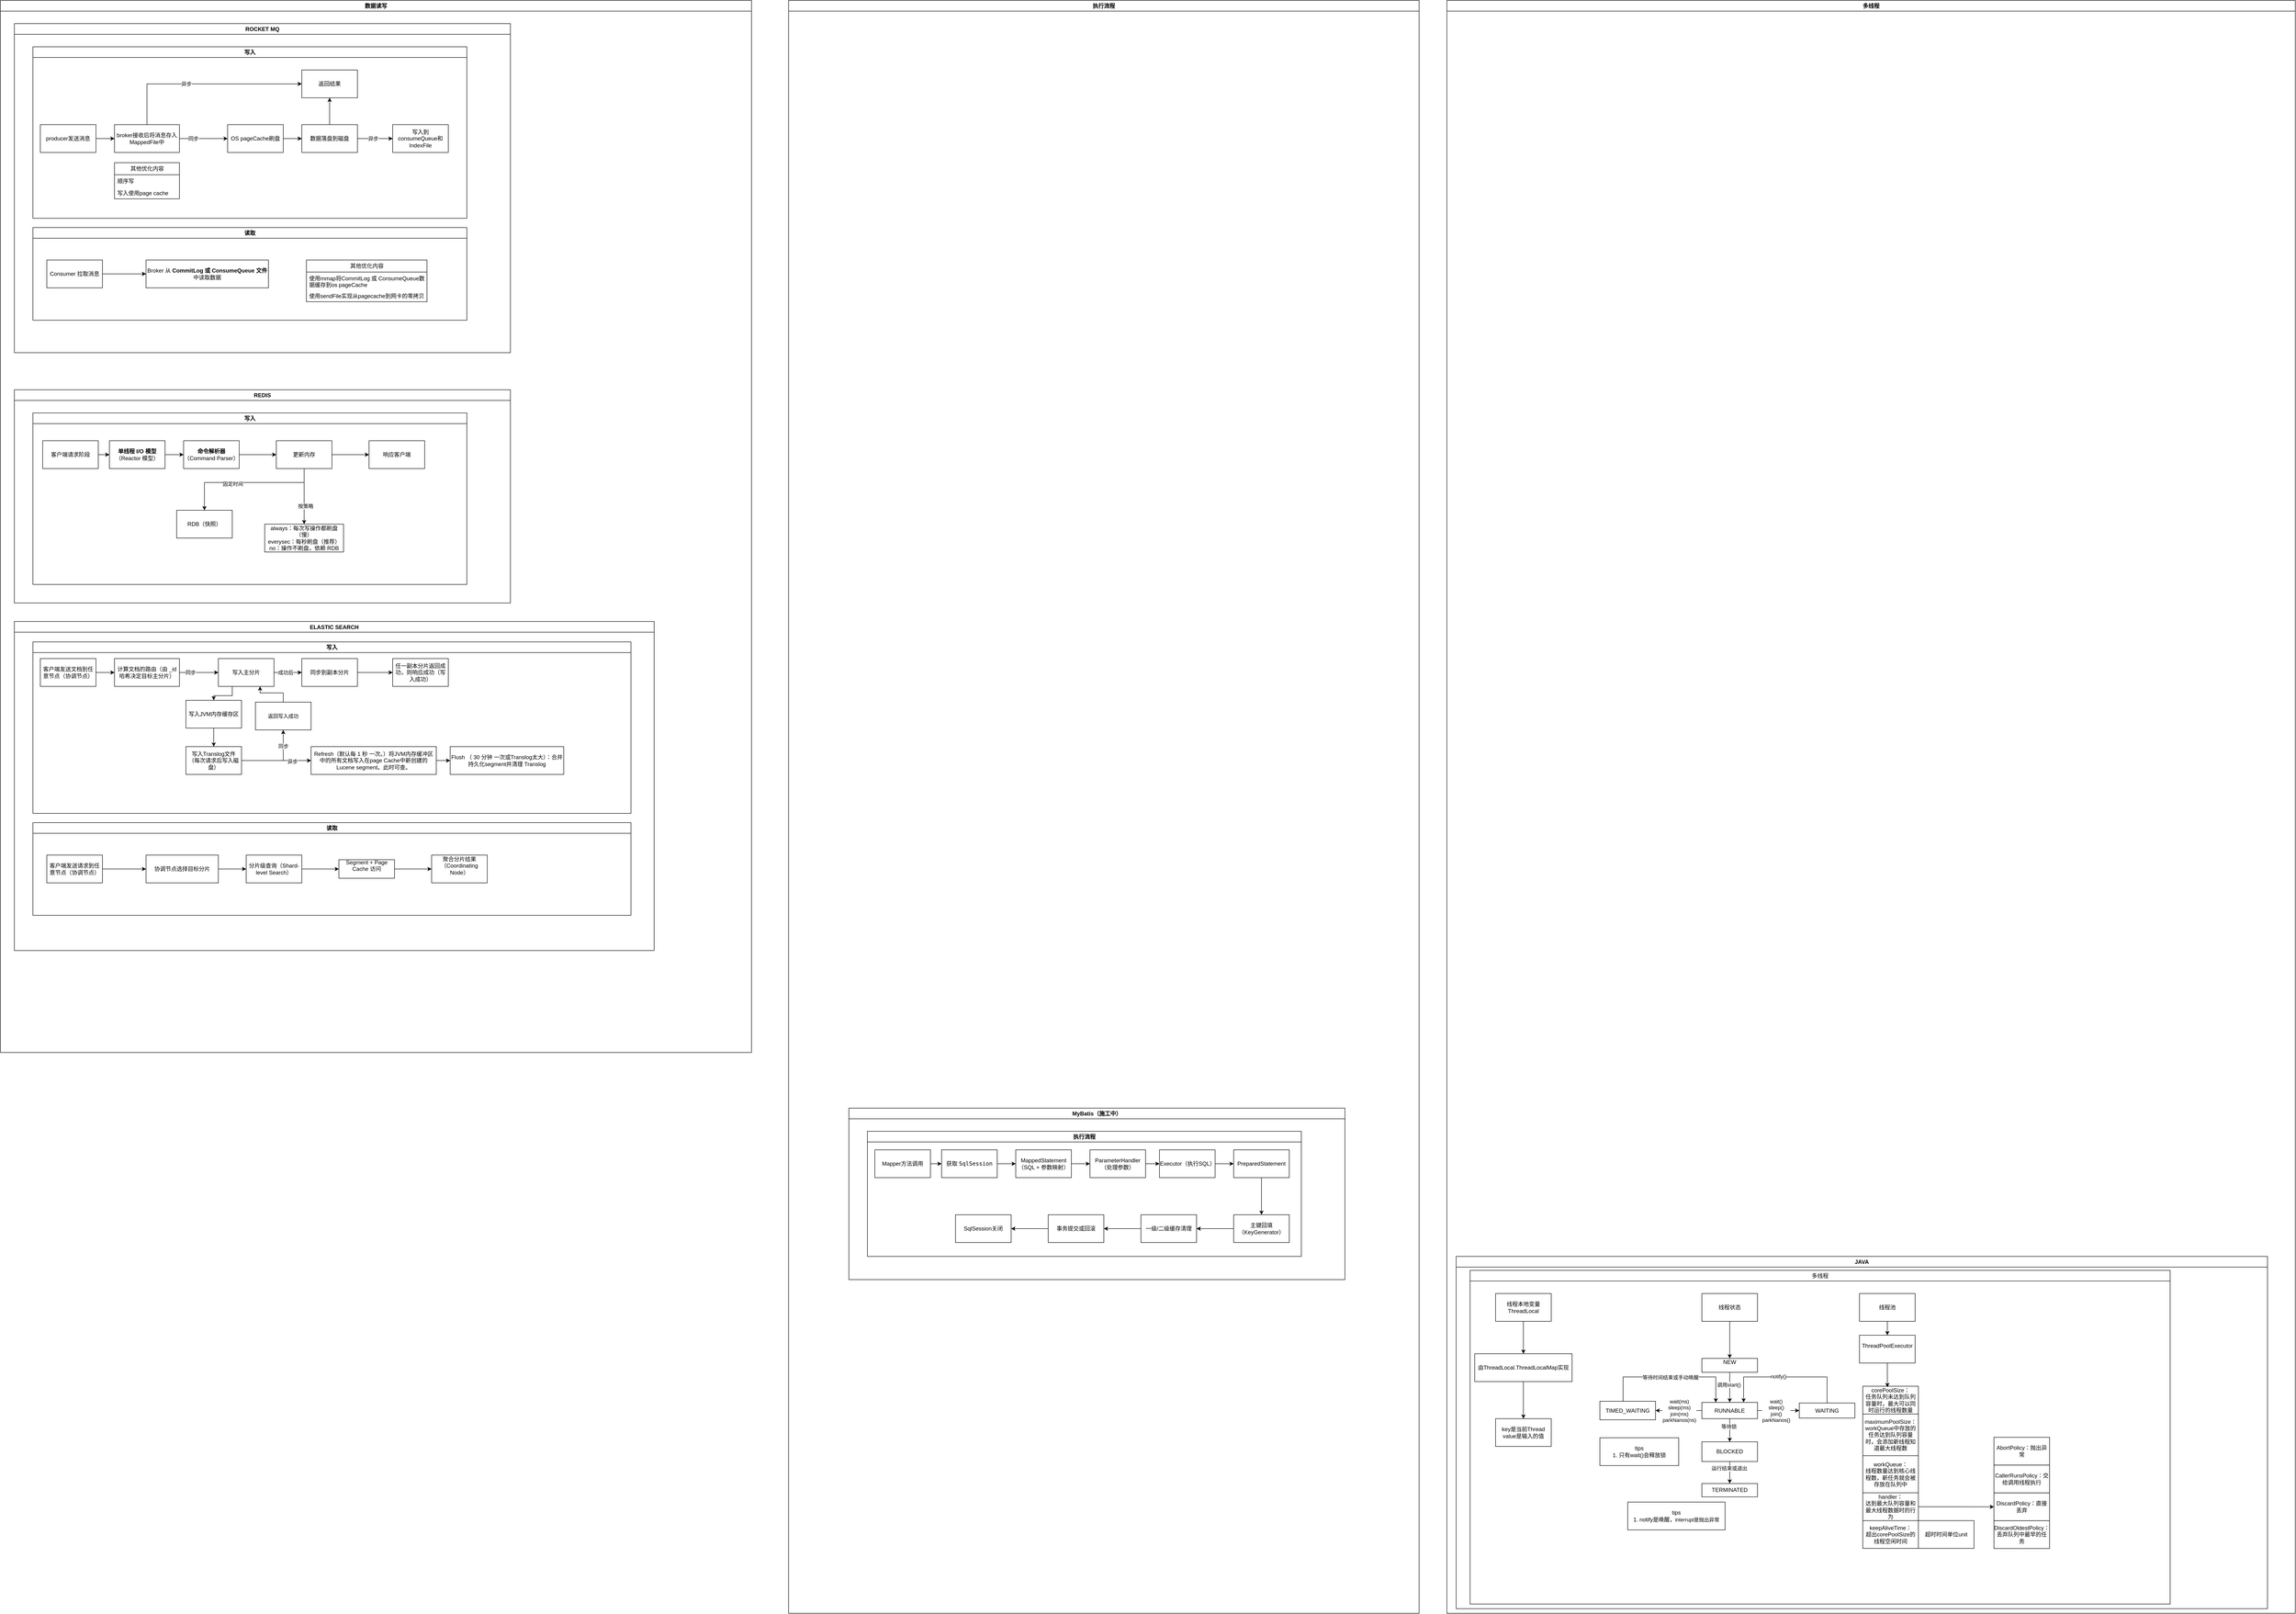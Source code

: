 <mxfile version="28.2.8">
  <diagram name="第 1 页" id="Of1sGSvZfQuRrEPr6PyE">
    <mxGraphModel dx="2360" dy="760" grid="1" gridSize="10" guides="1" tooltips="1" connect="1" arrows="1" fold="1" page="1" pageScale="1" pageWidth="827" pageHeight="1169" math="0" shadow="0">
      <root>
        <mxCell id="0" />
        <mxCell id="1" parent="0" />
        <mxCell id="lPIi9ZnA5GsBTCQyYRj0-2" value="数据读写" style="swimlane;whiteSpace=wrap;html=1;" parent="1" vertex="1">
          <mxGeometry x="-880" y="130" width="1620" height="2270" as="geometry" />
        </mxCell>
        <mxCell id="lPIi9ZnA5GsBTCQyYRj0-4" value="ROCKET MQ" style="swimlane;whiteSpace=wrap;html=1;" parent="lPIi9ZnA5GsBTCQyYRj0-2" vertex="1">
          <mxGeometry x="30" y="50" width="1070" height="710" as="geometry" />
        </mxCell>
        <mxCell id="lPIi9ZnA5GsBTCQyYRj0-30" value="写入" style="swimlane;whiteSpace=wrap;html=1;" parent="lPIi9ZnA5GsBTCQyYRj0-4" vertex="1">
          <mxGeometry x="40" y="50" width="936" height="370" as="geometry" />
        </mxCell>
        <mxCell id="lPIi9ZnA5GsBTCQyYRj0-7" value="" style="edgeStyle=orthogonalEdgeStyle;rounded=0;orthogonalLoop=1;jettySize=auto;html=1;" parent="lPIi9ZnA5GsBTCQyYRj0-30" source="lPIi9ZnA5GsBTCQyYRj0-5" target="lPIi9ZnA5GsBTCQyYRj0-6" edge="1">
          <mxGeometry relative="1" as="geometry" />
        </mxCell>
        <mxCell id="lPIi9ZnA5GsBTCQyYRj0-5" value="producer发送消息" style="whiteSpace=wrap;html=1;" parent="lPIi9ZnA5GsBTCQyYRj0-30" vertex="1">
          <mxGeometry x="16" y="168" width="120" height="60" as="geometry" />
        </mxCell>
        <mxCell id="lPIi9ZnA5GsBTCQyYRj0-16" style="edgeStyle=orthogonalEdgeStyle;rounded=0;orthogonalLoop=1;jettySize=auto;html=1;" parent="lPIi9ZnA5GsBTCQyYRj0-30" source="lPIi9ZnA5GsBTCQyYRj0-6" target="lPIi9ZnA5GsBTCQyYRj0-14" edge="1">
          <mxGeometry relative="1" as="geometry" />
        </mxCell>
        <mxCell id="lPIi9ZnA5GsBTCQyYRj0-21" value="同步" style="edgeLabel;html=1;align=center;verticalAlign=middle;resizable=0;points=[];" parent="lPIi9ZnA5GsBTCQyYRj0-16" vertex="1" connectable="0">
          <mxGeometry x="-0.437" relative="1" as="geometry">
            <mxPoint as="offset" />
          </mxGeometry>
        </mxCell>
        <mxCell id="lPIi9ZnA5GsBTCQyYRj0-20" style="edgeStyle=orthogonalEdgeStyle;rounded=0;orthogonalLoop=1;jettySize=auto;html=1;" parent="lPIi9ZnA5GsBTCQyYRj0-30" source="lPIi9ZnA5GsBTCQyYRj0-6" target="lPIi9ZnA5GsBTCQyYRj0-12" edge="1">
          <mxGeometry relative="1" as="geometry">
            <Array as="points">
              <mxPoint x="246" y="80" />
            </Array>
          </mxGeometry>
        </mxCell>
        <mxCell id="lPIi9ZnA5GsBTCQyYRj0-22" value="异步" style="edgeLabel;html=1;align=center;verticalAlign=middle;resizable=0;points=[];" parent="lPIi9ZnA5GsBTCQyYRj0-20" vertex="1" connectable="0">
          <mxGeometry x="-0.183" relative="1" as="geometry">
            <mxPoint as="offset" />
          </mxGeometry>
        </mxCell>
        <mxCell id="lPIi9ZnA5GsBTCQyYRj0-6" value="broker接收后将消息存入MappedFile中" style="whiteSpace=wrap;html=1;" parent="lPIi9ZnA5GsBTCQyYRj0-30" vertex="1">
          <mxGeometry x="176" y="168" width="140" height="60" as="geometry" />
        </mxCell>
        <mxCell id="lPIi9ZnA5GsBTCQyYRj0-8" value="写入到consumeQueue和IndexFile" style="whiteSpace=wrap;html=1;" parent="lPIi9ZnA5GsBTCQyYRj0-30" vertex="1">
          <mxGeometry x="776" y="168" width="120" height="60" as="geometry" />
        </mxCell>
        <mxCell id="lPIi9ZnA5GsBTCQyYRj0-12" value="返回结果" style="whiteSpace=wrap;html=1;" parent="lPIi9ZnA5GsBTCQyYRj0-30" vertex="1">
          <mxGeometry x="580" y="50" width="120" height="60" as="geometry" />
        </mxCell>
        <mxCell id="lPIi9ZnA5GsBTCQyYRj0-18" value="" style="edgeStyle=orthogonalEdgeStyle;rounded=0;orthogonalLoop=1;jettySize=auto;html=1;" parent="lPIi9ZnA5GsBTCQyYRj0-30" source="lPIi9ZnA5GsBTCQyYRj0-14" target="lPIi9ZnA5GsBTCQyYRj0-17" edge="1">
          <mxGeometry relative="1" as="geometry" />
        </mxCell>
        <mxCell id="lPIi9ZnA5GsBTCQyYRj0-14" value="OS pageCache刷盘" style="whiteSpace=wrap;html=1;" parent="lPIi9ZnA5GsBTCQyYRj0-30" vertex="1">
          <mxGeometry x="420" y="168" width="120" height="60" as="geometry" />
        </mxCell>
        <mxCell id="lPIi9ZnA5GsBTCQyYRj0-19" style="edgeStyle=orthogonalEdgeStyle;rounded=0;orthogonalLoop=1;jettySize=auto;html=1;" parent="lPIi9ZnA5GsBTCQyYRj0-30" source="lPIi9ZnA5GsBTCQyYRj0-17" target="lPIi9ZnA5GsBTCQyYRj0-12" edge="1">
          <mxGeometry relative="1" as="geometry" />
        </mxCell>
        <mxCell id="lPIi9ZnA5GsBTCQyYRj0-23" style="edgeStyle=orthogonalEdgeStyle;rounded=0;orthogonalLoop=1;jettySize=auto;html=1;" parent="lPIi9ZnA5GsBTCQyYRj0-30" source="lPIi9ZnA5GsBTCQyYRj0-17" target="lPIi9ZnA5GsBTCQyYRj0-8" edge="1">
          <mxGeometry relative="1" as="geometry" />
        </mxCell>
        <mxCell id="lPIi9ZnA5GsBTCQyYRj0-24" value="异步" style="edgeLabel;html=1;align=center;verticalAlign=middle;resizable=0;points=[];" parent="lPIi9ZnA5GsBTCQyYRj0-23" vertex="1" connectable="0">
          <mxGeometry x="-0.099" relative="1" as="geometry">
            <mxPoint as="offset" />
          </mxGeometry>
        </mxCell>
        <mxCell id="lPIi9ZnA5GsBTCQyYRj0-17" value="数据落盘到磁盘" style="whiteSpace=wrap;html=1;" parent="lPIi9ZnA5GsBTCQyYRj0-30" vertex="1">
          <mxGeometry x="580" y="168" width="120" height="60" as="geometry" />
        </mxCell>
        <mxCell id="lPIi9ZnA5GsBTCQyYRj0-26" value="其他优化内容" style="swimlane;fontStyle=0;childLayout=stackLayout;horizontal=1;startSize=26;fillColor=none;horizontalStack=0;resizeParent=1;resizeParentMax=0;resizeLast=0;collapsible=1;marginBottom=0;html=1;" parent="lPIi9ZnA5GsBTCQyYRj0-30" vertex="1">
          <mxGeometry x="176" y="250" width="140" height="78" as="geometry" />
        </mxCell>
        <mxCell id="lPIi9ZnA5GsBTCQyYRj0-27" value="顺序写" style="text;strokeColor=none;fillColor=none;align=left;verticalAlign=top;spacingLeft=4;spacingRight=4;overflow=hidden;rotatable=0;points=[[0,0.5],[1,0.5]];portConstraint=eastwest;whiteSpace=wrap;html=1;" parent="lPIi9ZnA5GsBTCQyYRj0-26" vertex="1">
          <mxGeometry y="26" width="140" height="26" as="geometry" />
        </mxCell>
        <mxCell id="lPIi9ZnA5GsBTCQyYRj0-28" value="写入使用page cache" style="text;strokeColor=none;fillColor=none;align=left;verticalAlign=top;spacingLeft=4;spacingRight=4;overflow=hidden;rotatable=0;points=[[0,0.5],[1,0.5]];portConstraint=eastwest;whiteSpace=wrap;html=1;" parent="lPIi9ZnA5GsBTCQyYRj0-26" vertex="1">
          <mxGeometry y="52" width="140" height="26" as="geometry" />
        </mxCell>
        <mxCell id="lPIi9ZnA5GsBTCQyYRj0-31" value="读取" style="swimlane;whiteSpace=wrap;html=1;startSize=23;" parent="lPIi9ZnA5GsBTCQyYRj0-4" vertex="1">
          <mxGeometry x="40" y="440" width="936" height="200" as="geometry" />
        </mxCell>
        <mxCell id="lPIi9ZnA5GsBTCQyYRj0-32" value="" style="edgeStyle=orthogonalEdgeStyle;rounded=0;orthogonalLoop=1;jettySize=auto;html=1;" parent="lPIi9ZnA5GsBTCQyYRj0-31" source="lPIi9ZnA5GsBTCQyYRj0-33" target="lPIi9ZnA5GsBTCQyYRj0-38" edge="1">
          <mxGeometry relative="1" as="geometry" />
        </mxCell>
        <mxCell id="lPIi9ZnA5GsBTCQyYRj0-33" value="Consumer 拉取消息" style="whiteSpace=wrap;html=1;" parent="lPIi9ZnA5GsBTCQyYRj0-31" vertex="1">
          <mxGeometry x="30" y="70" width="120" height="60" as="geometry" />
        </mxCell>
        <mxCell id="lPIi9ZnA5GsBTCQyYRj0-38" value="Broker 从 &lt;strong data-end=&quot;202&quot; data-start=&quot;171&quot;&gt;CommitLog 或 ConsumeQueue 文件&lt;/strong&gt; 中读取数据" style="whiteSpace=wrap;html=1;" parent="lPIi9ZnA5GsBTCQyYRj0-31" vertex="1">
          <mxGeometry x="244" y="70" width="264" height="60" as="geometry" />
        </mxCell>
        <mxCell id="lPIi9ZnA5GsBTCQyYRj0-47" value="其他优化内容" style="swimlane;fontStyle=0;childLayout=stackLayout;horizontal=1;startSize=26;fillColor=none;horizontalStack=0;resizeParent=1;resizeParentMax=0;resizeLast=0;collapsible=1;marginBottom=0;html=1;" parent="lPIi9ZnA5GsBTCQyYRj0-31" vertex="1">
          <mxGeometry x="590" y="70" width="260" height="90" as="geometry" />
        </mxCell>
        <mxCell id="lPIi9ZnA5GsBTCQyYRj0-48" value="使用mmap将CommitLog 或 ConsumeQueue数据缓存到os pageCache" style="text;strokeColor=none;fillColor=none;align=left;verticalAlign=top;spacingLeft=4;spacingRight=4;overflow=hidden;rotatable=0;points=[[0,0.5],[1,0.5]];portConstraint=eastwest;whiteSpace=wrap;html=1;" parent="lPIi9ZnA5GsBTCQyYRj0-47" vertex="1">
          <mxGeometry y="26" width="260" height="38" as="geometry" />
        </mxCell>
        <mxCell id="lPIi9ZnA5GsBTCQyYRj0-49" value="使用sendFile实现从pagecache到网卡的零拷贝" style="text;strokeColor=none;fillColor=none;align=left;verticalAlign=top;spacingLeft=4;spacingRight=4;overflow=hidden;rotatable=0;points=[[0,0.5],[1,0.5]];portConstraint=eastwest;whiteSpace=wrap;html=1;" parent="lPIi9ZnA5GsBTCQyYRj0-47" vertex="1">
          <mxGeometry y="64" width="260" height="26" as="geometry" />
        </mxCell>
        <mxCell id="lPIi9ZnA5GsBTCQyYRj0-53" value="ELASTIC SEARCH" style="swimlane;" parent="lPIi9ZnA5GsBTCQyYRj0-2" vertex="1">
          <mxGeometry x="30" y="1340" width="1380" height="710" as="geometry" />
        </mxCell>
        <mxCell id="lPIi9ZnA5GsBTCQyYRj0-54" value="写入" style="swimlane;whiteSpace=wrap;html=1;" parent="lPIi9ZnA5GsBTCQyYRj0-53" vertex="1">
          <mxGeometry x="40" y="44" width="1290" height="370" as="geometry" />
        </mxCell>
        <mxCell id="lPIi9ZnA5GsBTCQyYRj0-55" value="" style="edgeStyle=orthogonalEdgeStyle;rounded=0;orthogonalLoop=1;jettySize=auto;html=1;" parent="lPIi9ZnA5GsBTCQyYRj0-54" source="lPIi9ZnA5GsBTCQyYRj0-56" target="lPIi9ZnA5GsBTCQyYRj0-61" edge="1">
          <mxGeometry relative="1" as="geometry" />
        </mxCell>
        <mxCell id="lPIi9ZnA5GsBTCQyYRj0-56" value="客户端发送文档到任意节点（协调节点）" style="whiteSpace=wrap;html=1;" parent="lPIi9ZnA5GsBTCQyYRj0-54" vertex="1">
          <mxGeometry x="16" y="36" width="120" height="60" as="geometry" />
        </mxCell>
        <mxCell id="lPIi9ZnA5GsBTCQyYRj0-57" style="edgeStyle=orthogonalEdgeStyle;rounded=0;orthogonalLoop=1;jettySize=auto;html=1;" parent="lPIi9ZnA5GsBTCQyYRj0-54" source="lPIi9ZnA5GsBTCQyYRj0-61" target="lPIi9ZnA5GsBTCQyYRj0-65" edge="1">
          <mxGeometry relative="1" as="geometry" />
        </mxCell>
        <mxCell id="lPIi9ZnA5GsBTCQyYRj0-58" value="同步" style="edgeLabel;html=1;align=center;verticalAlign=middle;resizable=0;points=[];" parent="lPIi9ZnA5GsBTCQyYRj0-57" vertex="1" connectable="0">
          <mxGeometry x="-0.437" relative="1" as="geometry">
            <mxPoint as="offset" />
          </mxGeometry>
        </mxCell>
        <mxCell id="lPIi9ZnA5GsBTCQyYRj0-61" value="计算文档的路由（由 _id 哈希决定目标主分片）" style="whiteSpace=wrap;html=1;" parent="lPIi9ZnA5GsBTCQyYRj0-54" vertex="1">
          <mxGeometry x="176" y="36" width="140" height="60" as="geometry" />
        </mxCell>
        <mxCell id="lPIi9ZnA5GsBTCQyYRj0-62" value="任一副本分片返回成功，则响应成功（写入成功）" style="whiteSpace=wrap;html=1;" parent="lPIi9ZnA5GsBTCQyYRj0-54" vertex="1">
          <mxGeometry x="776" y="36" width="120" height="60" as="geometry" />
        </mxCell>
        <mxCell id="lPIi9ZnA5GsBTCQyYRj0-64" value="" style="edgeStyle=orthogonalEdgeStyle;rounded=0;orthogonalLoop=1;jettySize=auto;html=1;" parent="lPIi9ZnA5GsBTCQyYRj0-54" source="lPIi9ZnA5GsBTCQyYRj0-65" target="lPIi9ZnA5GsBTCQyYRj0-69" edge="1">
          <mxGeometry relative="1" as="geometry" />
        </mxCell>
        <mxCell id="lPIi9ZnA5GsBTCQyYRj0-105" value="成功后" style="edgeLabel;html=1;align=center;verticalAlign=middle;resizable=0;points=[];" parent="lPIi9ZnA5GsBTCQyYRj0-64" vertex="1" connectable="0">
          <mxGeometry x="-0.169" relative="1" as="geometry">
            <mxPoint as="offset" />
          </mxGeometry>
        </mxCell>
        <mxCell id="lPIi9ZnA5GsBTCQyYRj0-89" value="" style="edgeStyle=orthogonalEdgeStyle;rounded=0;orthogonalLoop=1;jettySize=auto;html=1;exitX=0.25;exitY=1;exitDx=0;exitDy=0;" parent="lPIi9ZnA5GsBTCQyYRj0-54" source="lPIi9ZnA5GsBTCQyYRj0-65" target="lPIi9ZnA5GsBTCQyYRj0-88" edge="1">
          <mxGeometry relative="1" as="geometry" />
        </mxCell>
        <mxCell id="lPIi9ZnA5GsBTCQyYRj0-65" value="写入主分片" style="whiteSpace=wrap;html=1;" parent="lPIi9ZnA5GsBTCQyYRj0-54" vertex="1">
          <mxGeometry x="400" y="36" width="120" height="60" as="geometry" />
        </mxCell>
        <mxCell id="lPIi9ZnA5GsBTCQyYRj0-80" style="edgeStyle=orthogonalEdgeStyle;rounded=0;orthogonalLoop=1;jettySize=auto;html=1;" parent="lPIi9ZnA5GsBTCQyYRj0-54" source="lPIi9ZnA5GsBTCQyYRj0-69" target="lPIi9ZnA5GsBTCQyYRj0-62" edge="1">
          <mxGeometry relative="1" as="geometry" />
        </mxCell>
        <mxCell id="lPIi9ZnA5GsBTCQyYRj0-69" value="同步到副本分片" style="whiteSpace=wrap;html=1;" parent="lPIi9ZnA5GsBTCQyYRj0-54" vertex="1">
          <mxGeometry x="580" y="36" width="120" height="60" as="geometry" />
        </mxCell>
        <mxCell id="lPIi9ZnA5GsBTCQyYRj0-100" style="edgeStyle=orthogonalEdgeStyle;rounded=0;orthogonalLoop=1;jettySize=auto;html=1;entryX=0.5;entryY=1;entryDx=0;entryDy=0;" parent="lPIi9ZnA5GsBTCQyYRj0-54" source="lPIi9ZnA5GsBTCQyYRj0-81" target="lPIi9ZnA5GsBTCQyYRj0-96" edge="1">
          <mxGeometry relative="1" as="geometry" />
        </mxCell>
        <mxCell id="lPIi9ZnA5GsBTCQyYRj0-102" value="同步" style="edgeLabel;html=1;align=center;verticalAlign=middle;resizable=0;points=[];" parent="lPIi9ZnA5GsBTCQyYRj0-100" vertex="1" connectable="0">
          <mxGeometry x="0.551" relative="1" as="geometry">
            <mxPoint as="offset" />
          </mxGeometry>
        </mxCell>
        <mxCell id="lPIi9ZnA5GsBTCQyYRj0-101" style="edgeStyle=orthogonalEdgeStyle;rounded=0;orthogonalLoop=1;jettySize=auto;html=1;" parent="lPIi9ZnA5GsBTCQyYRj0-54" source="lPIi9ZnA5GsBTCQyYRj0-81" target="lPIi9ZnA5GsBTCQyYRj0-85" edge="1">
          <mxGeometry relative="1" as="geometry">
            <mxPoint x="610" y="256" as="targetPoint" />
          </mxGeometry>
        </mxCell>
        <mxCell id="lPIi9ZnA5GsBTCQyYRj0-103" value="异步" style="edgeLabel;html=1;align=center;verticalAlign=middle;resizable=0;points=[];" parent="lPIi9ZnA5GsBTCQyYRj0-101" vertex="1" connectable="0">
          <mxGeometry x="0.465" y="-2" relative="1" as="geometry">
            <mxPoint as="offset" />
          </mxGeometry>
        </mxCell>
        <mxCell id="lPIi9ZnA5GsBTCQyYRj0-81" value="写入Translog文件（每次请求后写入磁盘）" style="whiteSpace=wrap;html=1;" parent="lPIi9ZnA5GsBTCQyYRj0-54" vertex="1">
          <mxGeometry x="330" y="226" width="120" height="60" as="geometry" />
        </mxCell>
        <mxCell id="lPIi9ZnA5GsBTCQyYRj0-107" value="" style="edgeStyle=orthogonalEdgeStyle;rounded=0;orthogonalLoop=1;jettySize=auto;html=1;" parent="lPIi9ZnA5GsBTCQyYRj0-54" source="lPIi9ZnA5GsBTCQyYRj0-85" target="lPIi9ZnA5GsBTCQyYRj0-106" edge="1">
          <mxGeometry relative="1" as="geometry" />
        </mxCell>
        <mxCell id="lPIi9ZnA5GsBTCQyYRj0-85" value="Refresh（默认每 1 秒 一次。）将JVM内存缓冲区中的所有文档写入在page Cache中新创建的Lucene segment。此时可查。" style="whiteSpace=wrap;html=1;" parent="lPIi9ZnA5GsBTCQyYRj0-54" vertex="1">
          <mxGeometry x="600" y="226" width="270" height="60" as="geometry" />
        </mxCell>
        <mxCell id="lPIi9ZnA5GsBTCQyYRj0-90" style="edgeStyle=orthogonalEdgeStyle;rounded=0;orthogonalLoop=1;jettySize=auto;html=1;" parent="lPIi9ZnA5GsBTCQyYRj0-54" source="lPIi9ZnA5GsBTCQyYRj0-88" target="lPIi9ZnA5GsBTCQyYRj0-81" edge="1">
          <mxGeometry relative="1" as="geometry" />
        </mxCell>
        <mxCell id="lPIi9ZnA5GsBTCQyYRj0-88" value="写入JVM内存缓存区" style="whiteSpace=wrap;html=1;" parent="lPIi9ZnA5GsBTCQyYRj0-54" vertex="1">
          <mxGeometry x="330" y="126" width="120" height="60" as="geometry" />
        </mxCell>
        <mxCell id="lPIi9ZnA5GsBTCQyYRj0-104" style="edgeStyle=orthogonalEdgeStyle;rounded=0;orthogonalLoop=1;jettySize=auto;html=1;entryX=0.75;entryY=1;entryDx=0;entryDy=0;" parent="lPIi9ZnA5GsBTCQyYRj0-54" source="lPIi9ZnA5GsBTCQyYRj0-96" target="lPIi9ZnA5GsBTCQyYRj0-65" edge="1">
          <mxGeometry relative="1" as="geometry" />
        </mxCell>
        <mxCell id="lPIi9ZnA5GsBTCQyYRj0-96" value="&lt;span style=&quot;font-size: 11px; text-wrap-mode: nowrap; background-color: rgb(255, 255, 255);&quot;&gt;返回写入成功&lt;/span&gt;" style="whiteSpace=wrap;html=1;" parent="lPIi9ZnA5GsBTCQyYRj0-54" vertex="1">
          <mxGeometry x="480" y="130" width="120" height="60" as="geometry" />
        </mxCell>
        <mxCell id="lPIi9ZnA5GsBTCQyYRj0-106" value="Flush （ 30 分钟 一次或Translog太大）：合并持久化segment并清理 Translog" style="whiteSpace=wrap;html=1;" parent="lPIi9ZnA5GsBTCQyYRj0-54" vertex="1">
          <mxGeometry x="900" y="226" width="245" height="60" as="geometry" />
        </mxCell>
        <mxCell id="lPIi9ZnA5GsBTCQyYRj0-73" value="读取" style="swimlane;whiteSpace=wrap;html=1;startSize=23;" parent="lPIi9ZnA5GsBTCQyYRj0-53" vertex="1">
          <mxGeometry x="40" y="434" width="1290" height="200" as="geometry" />
        </mxCell>
        <mxCell id="lPIi9ZnA5GsBTCQyYRj0-74" value="" style="edgeStyle=orthogonalEdgeStyle;rounded=0;orthogonalLoop=1;jettySize=auto;html=1;" parent="lPIi9ZnA5GsBTCQyYRj0-73" source="lPIi9ZnA5GsBTCQyYRj0-75" target="lPIi9ZnA5GsBTCQyYRj0-76" edge="1">
          <mxGeometry relative="1" as="geometry" />
        </mxCell>
        <mxCell id="lPIi9ZnA5GsBTCQyYRj0-75" value="客户端发送请求到任意节点（协调节点）" style="whiteSpace=wrap;html=1;" parent="lPIi9ZnA5GsBTCQyYRj0-73" vertex="1">
          <mxGeometry x="30" y="70" width="120" height="60" as="geometry" />
        </mxCell>
        <mxCell id="lPIi9ZnA5GsBTCQyYRj0-109" value="" style="edgeStyle=orthogonalEdgeStyle;rounded=0;orthogonalLoop=1;jettySize=auto;html=1;" parent="lPIi9ZnA5GsBTCQyYRj0-73" source="lPIi9ZnA5GsBTCQyYRj0-76" target="lPIi9ZnA5GsBTCQyYRj0-108" edge="1">
          <mxGeometry relative="1" as="geometry" />
        </mxCell>
        <mxCell id="lPIi9ZnA5GsBTCQyYRj0-76" value="协调节点选择目标分片" style="whiteSpace=wrap;html=1;" parent="lPIi9ZnA5GsBTCQyYRj0-73" vertex="1">
          <mxGeometry x="244" y="70" width="156" height="60" as="geometry" />
        </mxCell>
        <mxCell id="lPIi9ZnA5GsBTCQyYRj0-111" value="" style="edgeStyle=orthogonalEdgeStyle;rounded=0;orthogonalLoop=1;jettySize=auto;html=1;" parent="lPIi9ZnA5GsBTCQyYRj0-73" source="lPIi9ZnA5GsBTCQyYRj0-108" target="lPIi9ZnA5GsBTCQyYRj0-110" edge="1">
          <mxGeometry relative="1" as="geometry" />
        </mxCell>
        <mxCell id="lPIi9ZnA5GsBTCQyYRj0-108" value="分片级查询（Shard-level Search）" style="whiteSpace=wrap;html=1;" parent="lPIi9ZnA5GsBTCQyYRj0-73" vertex="1">
          <mxGeometry x="460" y="70" width="120" height="60" as="geometry" />
        </mxCell>
        <mxCell id="lPIi9ZnA5GsBTCQyYRj0-113" value="" style="edgeStyle=orthogonalEdgeStyle;rounded=0;orthogonalLoop=1;jettySize=auto;html=1;" parent="lPIi9ZnA5GsBTCQyYRj0-73" source="lPIi9ZnA5GsBTCQyYRj0-110" target="lPIi9ZnA5GsBTCQyYRj0-112" edge="1">
          <mxGeometry relative="1" as="geometry" />
        </mxCell>
        <mxCell id="lPIi9ZnA5GsBTCQyYRj0-110" value="&#xa;Segment + Page Cache 访问&#xa;&#xa;" style="whiteSpace=wrap;html=1;" parent="lPIi9ZnA5GsBTCQyYRj0-73" vertex="1">
          <mxGeometry x="660" y="80" width="120" height="40" as="geometry" />
        </mxCell>
        <mxCell id="lPIi9ZnA5GsBTCQyYRj0-112" value="&#xa;聚合分片结果（Coordinating Node）&#xa;&#xa;" style="whiteSpace=wrap;html=1;" parent="lPIi9ZnA5GsBTCQyYRj0-73" vertex="1">
          <mxGeometry x="860" y="70" width="120" height="60" as="geometry" />
        </mxCell>
        <mxCell id="lPIi9ZnA5GsBTCQyYRj0-163" value="REDIS" style="swimlane;whiteSpace=wrap;html=1;" parent="lPIi9ZnA5GsBTCQyYRj0-2" vertex="1">
          <mxGeometry x="30" y="840" width="1070" height="460" as="geometry" />
        </mxCell>
        <mxCell id="lPIi9ZnA5GsBTCQyYRj0-164" value="写入" style="swimlane;whiteSpace=wrap;html=1;" parent="lPIi9ZnA5GsBTCQyYRj0-163" vertex="1">
          <mxGeometry x="40" y="50" width="936" height="370" as="geometry" />
        </mxCell>
        <mxCell id="lPIi9ZnA5GsBTCQyYRj0-190" style="edgeStyle=orthogonalEdgeStyle;rounded=0;orthogonalLoop=1;jettySize=auto;html=1;" parent="lPIi9ZnA5GsBTCQyYRj0-164" source="lPIi9ZnA5GsBTCQyYRj0-191" target="lPIi9ZnA5GsBTCQyYRj0-208" edge="1">
          <mxGeometry relative="1" as="geometry" />
        </mxCell>
        <mxCell id="lPIi9ZnA5GsBTCQyYRj0-191" value="客户端请求阶段" style="whiteSpace=wrap;html=1;" parent="lPIi9ZnA5GsBTCQyYRj0-164" vertex="1">
          <mxGeometry x="21" y="60" width="120" height="60" as="geometry" />
        </mxCell>
        <mxCell id="lPIi9ZnA5GsBTCQyYRj0-212" value="" style="edgeStyle=orthogonalEdgeStyle;rounded=0;orthogonalLoop=1;jettySize=auto;html=1;" parent="lPIi9ZnA5GsBTCQyYRj0-164" source="lPIi9ZnA5GsBTCQyYRj0-193" target="lPIi9ZnA5GsBTCQyYRj0-211" edge="1">
          <mxGeometry relative="1" as="geometry" />
        </mxCell>
        <mxCell id="lPIi9ZnA5GsBTCQyYRj0-193" value="&lt;strong data-end=&quot;292&quot; data-start=&quot;283&quot;&gt;命令解析器&lt;/strong&gt;（Command Parser）" style="whiteSpace=wrap;html=1;" parent="lPIi9ZnA5GsBTCQyYRj0-164" vertex="1">
          <mxGeometry x="325" y="60" width="120" height="60" as="geometry" />
        </mxCell>
        <mxCell id="lPIi9ZnA5GsBTCQyYRj0-195" value="RDB（快照）" style="whiteSpace=wrap;html=1;" parent="lPIi9ZnA5GsBTCQyYRj0-164" vertex="1">
          <mxGeometry x="310" y="210" width="120" height="60" as="geometry" />
        </mxCell>
        <mxCell id="lPIi9ZnA5GsBTCQyYRj0-207" style="edgeStyle=orthogonalEdgeStyle;rounded=0;orthogonalLoop=1;jettySize=auto;html=1;entryX=0;entryY=0.5;entryDx=0;entryDy=0;" parent="lPIi9ZnA5GsBTCQyYRj0-164" source="lPIi9ZnA5GsBTCQyYRj0-208" target="lPIi9ZnA5GsBTCQyYRj0-193" edge="1">
          <mxGeometry relative="1" as="geometry" />
        </mxCell>
        <mxCell id="lPIi9ZnA5GsBTCQyYRj0-208" value="&lt;strong data-end=&quot;252&quot; data-start=&quot;238&quot;&gt;单线程 I/O 模型&lt;/strong&gt;（Reactor 模型）" style="whiteSpace=wrap;html=1;" parent="lPIi9ZnA5GsBTCQyYRj0-164" vertex="1">
          <mxGeometry x="165" y="60" width="120" height="60" as="geometry" />
        </mxCell>
        <mxCell id="lPIi9ZnA5GsBTCQyYRj0-209" value="&lt;div&gt;always：每次写操作都刷盘（慢）&lt;/div&gt;&lt;div&gt;everysec：每秒刷盘（推荐）&lt;/div&gt;&lt;div&gt;no：操作不刷盘，依赖 RDB&lt;/div&gt;" style="whiteSpace=wrap;html=1;" parent="lPIi9ZnA5GsBTCQyYRj0-164" vertex="1">
          <mxGeometry x="500" y="240" width="170" height="60" as="geometry" />
        </mxCell>
        <mxCell id="lPIi9ZnA5GsBTCQyYRj0-214" value="" style="edgeStyle=orthogonalEdgeStyle;rounded=0;orthogonalLoop=1;jettySize=auto;html=1;" parent="lPIi9ZnA5GsBTCQyYRj0-164" source="lPIi9ZnA5GsBTCQyYRj0-211" target="lPIi9ZnA5GsBTCQyYRj0-213" edge="1">
          <mxGeometry relative="1" as="geometry" />
        </mxCell>
        <mxCell id="lPIi9ZnA5GsBTCQyYRj0-215" style="edgeStyle=orthogonalEdgeStyle;rounded=0;orthogonalLoop=1;jettySize=auto;html=1;" parent="lPIi9ZnA5GsBTCQyYRj0-164" source="lPIi9ZnA5GsBTCQyYRj0-211" target="lPIi9ZnA5GsBTCQyYRj0-209" edge="1">
          <mxGeometry relative="1" as="geometry" />
        </mxCell>
        <mxCell id="lPIi9ZnA5GsBTCQyYRj0-218" value="按策略" style="edgeLabel;html=1;align=center;verticalAlign=middle;resizable=0;points=[];" parent="lPIi9ZnA5GsBTCQyYRj0-215" vertex="1" connectable="0">
          <mxGeometry x="0.35" y="3" relative="1" as="geometry">
            <mxPoint as="offset" />
          </mxGeometry>
        </mxCell>
        <mxCell id="lPIi9ZnA5GsBTCQyYRj0-216" style="edgeStyle=orthogonalEdgeStyle;rounded=0;orthogonalLoop=1;jettySize=auto;html=1;" parent="lPIi9ZnA5GsBTCQyYRj0-164" source="lPIi9ZnA5GsBTCQyYRj0-211" target="lPIi9ZnA5GsBTCQyYRj0-195" edge="1">
          <mxGeometry relative="1" as="geometry">
            <Array as="points">
              <mxPoint x="585" y="150" />
              <mxPoint x="370" y="150" />
            </Array>
          </mxGeometry>
        </mxCell>
        <mxCell id="lPIi9ZnA5GsBTCQyYRj0-219" value="固定时间" style="edgeLabel;html=1;align=center;verticalAlign=middle;resizable=0;points=[];" parent="lPIi9ZnA5GsBTCQyYRj0-216" vertex="1" connectable="0">
          <mxGeometry x="0.207" y="3" relative="1" as="geometry">
            <mxPoint as="offset" />
          </mxGeometry>
        </mxCell>
        <mxCell id="lPIi9ZnA5GsBTCQyYRj0-211" value="更新内存" style="whiteSpace=wrap;html=1;" parent="lPIi9ZnA5GsBTCQyYRj0-164" vertex="1">
          <mxGeometry x="525" y="60" width="120" height="60" as="geometry" />
        </mxCell>
        <mxCell id="lPIi9ZnA5GsBTCQyYRj0-213" value="响应客户端" style="whiteSpace=wrap;html=1;" parent="lPIi9ZnA5GsBTCQyYRj0-164" vertex="1">
          <mxGeometry x="725" y="60" width="120" height="60" as="geometry" />
        </mxCell>
        <mxCell id="lPIi9ZnA5GsBTCQyYRj0-241" value="执行流程" style="swimlane;whiteSpace=wrap;html=1;" parent="1" vertex="1">
          <mxGeometry x="820" y="130" width="1360" height="3480" as="geometry" />
        </mxCell>
        <mxCell id="lPIi9ZnA5GsBTCQyYRj0-220" value="MyBatis（施工中）" style="swimlane;whiteSpace=wrap;html=1;" parent="lPIi9ZnA5GsBTCQyYRj0-241" vertex="1">
          <mxGeometry x="130" y="2390" width="1070" height="370" as="geometry" />
        </mxCell>
        <mxCell id="lPIi9ZnA5GsBTCQyYRj0-221" value="执行流程" style="swimlane;whiteSpace=wrap;html=1;" parent="lPIi9ZnA5GsBTCQyYRj0-220" vertex="1">
          <mxGeometry x="40" y="50" width="936" height="270" as="geometry" />
        </mxCell>
        <mxCell id="lPIi9ZnA5GsBTCQyYRj0-222" style="edgeStyle=orthogonalEdgeStyle;rounded=0;orthogonalLoop=1;jettySize=auto;html=1;" parent="lPIi9ZnA5GsBTCQyYRj0-221" source="lPIi9ZnA5GsBTCQyYRj0-223" target="lPIi9ZnA5GsBTCQyYRj0-240" edge="1">
          <mxGeometry relative="1" as="geometry" />
        </mxCell>
        <mxCell id="lPIi9ZnA5GsBTCQyYRj0-223" value="Mapper方法调用" style="whiteSpace=wrap;html=1;" parent="lPIi9ZnA5GsBTCQyYRj0-221" vertex="1">
          <mxGeometry x="16" y="40" width="120" height="60" as="geometry" />
        </mxCell>
        <mxCell id="lPIi9ZnA5GsBTCQyYRj0-224" value="" style="edgeStyle=orthogonalEdgeStyle;rounded=0;orthogonalLoop=1;jettySize=auto;html=1;" parent="lPIi9ZnA5GsBTCQyYRj0-221" source="lPIi9ZnA5GsBTCQyYRj0-225" target="lPIi9ZnA5GsBTCQyYRj0-227" edge="1">
          <mxGeometry relative="1" as="geometry" />
        </mxCell>
        <mxCell id="lPIi9ZnA5GsBTCQyYRj0-225" value="MappedStatement（SQL + 参数映射）" style="whiteSpace=wrap;html=1;" parent="lPIi9ZnA5GsBTCQyYRj0-221" vertex="1">
          <mxGeometry x="320" y="40" width="120" height="60" as="geometry" />
        </mxCell>
        <mxCell id="lPIi9ZnA5GsBTCQyYRj0-226" value="" style="edgeStyle=orthogonalEdgeStyle;rounded=0;orthogonalLoop=1;jettySize=auto;html=1;" parent="lPIi9ZnA5GsBTCQyYRj0-221" source="lPIi9ZnA5GsBTCQyYRj0-227" target="lPIi9ZnA5GsBTCQyYRj0-229" edge="1">
          <mxGeometry relative="1" as="geometry" />
        </mxCell>
        <mxCell id="lPIi9ZnA5GsBTCQyYRj0-227" value="ParameterHandler（处理参数）" style="whiteSpace=wrap;html=1;" parent="lPIi9ZnA5GsBTCQyYRj0-221" vertex="1">
          <mxGeometry x="480" y="40" width="120" height="60" as="geometry" />
        </mxCell>
        <mxCell id="lPIi9ZnA5GsBTCQyYRj0-228" value="" style="edgeStyle=orthogonalEdgeStyle;rounded=0;orthogonalLoop=1;jettySize=auto;html=1;" parent="lPIi9ZnA5GsBTCQyYRj0-221" source="lPIi9ZnA5GsBTCQyYRj0-229" target="lPIi9ZnA5GsBTCQyYRj0-231" edge="1">
          <mxGeometry relative="1" as="geometry" />
        </mxCell>
        <mxCell id="lPIi9ZnA5GsBTCQyYRj0-229" value="Executor（执行SQL）" style="whiteSpace=wrap;html=1;" parent="lPIi9ZnA5GsBTCQyYRj0-221" vertex="1">
          <mxGeometry x="630" y="40" width="120" height="60" as="geometry" />
        </mxCell>
        <mxCell id="lPIi9ZnA5GsBTCQyYRj0-230" value="" style="edgeStyle=orthogonalEdgeStyle;rounded=0;orthogonalLoop=1;jettySize=auto;html=1;" parent="lPIi9ZnA5GsBTCQyYRj0-221" source="lPIi9ZnA5GsBTCQyYRj0-231" target="lPIi9ZnA5GsBTCQyYRj0-233" edge="1">
          <mxGeometry relative="1" as="geometry" />
        </mxCell>
        <mxCell id="lPIi9ZnA5GsBTCQyYRj0-231" value="PreparedStatement" style="whiteSpace=wrap;html=1;" parent="lPIi9ZnA5GsBTCQyYRj0-221" vertex="1">
          <mxGeometry x="790" y="40" width="120" height="60" as="geometry" />
        </mxCell>
        <mxCell id="lPIi9ZnA5GsBTCQyYRj0-232" value="" style="edgeStyle=orthogonalEdgeStyle;rounded=0;orthogonalLoop=1;jettySize=auto;html=1;" parent="lPIi9ZnA5GsBTCQyYRj0-221" source="lPIi9ZnA5GsBTCQyYRj0-233" target="lPIi9ZnA5GsBTCQyYRj0-235" edge="1">
          <mxGeometry relative="1" as="geometry" />
        </mxCell>
        <mxCell id="lPIi9ZnA5GsBTCQyYRj0-233" value="主键回填（KeyGenerator）" style="whiteSpace=wrap;html=1;" parent="lPIi9ZnA5GsBTCQyYRj0-221" vertex="1">
          <mxGeometry x="790" y="180" width="120" height="60" as="geometry" />
        </mxCell>
        <mxCell id="lPIi9ZnA5GsBTCQyYRj0-234" value="" style="edgeStyle=orthogonalEdgeStyle;rounded=0;orthogonalLoop=1;jettySize=auto;html=1;" parent="lPIi9ZnA5GsBTCQyYRj0-221" source="lPIi9ZnA5GsBTCQyYRj0-235" target="lPIi9ZnA5GsBTCQyYRj0-237" edge="1">
          <mxGeometry relative="1" as="geometry" />
        </mxCell>
        <mxCell id="lPIi9ZnA5GsBTCQyYRj0-235" value="一级/二级缓存清理" style="whiteSpace=wrap;html=1;" parent="lPIi9ZnA5GsBTCQyYRj0-221" vertex="1">
          <mxGeometry x="590" y="180" width="120" height="60" as="geometry" />
        </mxCell>
        <mxCell id="lPIi9ZnA5GsBTCQyYRj0-236" value="" style="edgeStyle=orthogonalEdgeStyle;rounded=0;orthogonalLoop=1;jettySize=auto;html=1;" parent="lPIi9ZnA5GsBTCQyYRj0-221" source="lPIi9ZnA5GsBTCQyYRj0-237" target="lPIi9ZnA5GsBTCQyYRj0-238" edge="1">
          <mxGeometry relative="1" as="geometry" />
        </mxCell>
        <mxCell id="lPIi9ZnA5GsBTCQyYRj0-237" value="事务提交或回滚" style="whiteSpace=wrap;html=1;" parent="lPIi9ZnA5GsBTCQyYRj0-221" vertex="1">
          <mxGeometry x="390" y="180" width="120" height="60" as="geometry" />
        </mxCell>
        <mxCell id="lPIi9ZnA5GsBTCQyYRj0-238" value="SqlSession关闭" style="whiteSpace=wrap;html=1;" parent="lPIi9ZnA5GsBTCQyYRj0-221" vertex="1">
          <mxGeometry x="190" y="180" width="120" height="60" as="geometry" />
        </mxCell>
        <mxCell id="lPIi9ZnA5GsBTCQyYRj0-239" style="edgeStyle=orthogonalEdgeStyle;rounded=0;orthogonalLoop=1;jettySize=auto;html=1;entryX=0;entryY=0.5;entryDx=0;entryDy=0;" parent="lPIi9ZnA5GsBTCQyYRj0-221" source="lPIi9ZnA5GsBTCQyYRj0-240" target="lPIi9ZnA5GsBTCQyYRj0-225" edge="1">
          <mxGeometry relative="1" as="geometry" />
        </mxCell>
        <mxCell id="lPIi9ZnA5GsBTCQyYRj0-240" value="获取 &lt;code data-end=&quot;125&quot; data-start=&quot;113&quot;&gt;SqlSession&lt;/code&gt;" style="whiteSpace=wrap;html=1;" parent="lPIi9ZnA5GsBTCQyYRj0-221" vertex="1">
          <mxGeometry x="160" y="40" width="120" height="60" as="geometry" />
        </mxCell>
        <mxCell id="OsPm6kBoeOOD-leoVnmT-1" value="多线程" style="swimlane;whiteSpace=wrap;html=1;" parent="1" vertex="1">
          <mxGeometry x="2240" y="130" width="1830" height="3480" as="geometry" />
        </mxCell>
        <mxCell id="OsPm6kBoeOOD-leoVnmT-2" value="JAVA" style="swimlane;whiteSpace=wrap;html=1;startSize=23;" parent="OsPm6kBoeOOD-leoVnmT-1" vertex="1">
          <mxGeometry x="20" y="2710" width="1750" height="760" as="geometry" />
        </mxCell>
        <mxCell id="OsPm6kBoeOOD-leoVnmT-4" value="&lt;span style=&quot;font-weight: 400;&quot;&gt;多线程&lt;/span&gt;" style="swimlane;whiteSpace=wrap;html=1;" parent="OsPm6kBoeOOD-leoVnmT-2" vertex="1">
          <mxGeometry x="30" y="30" width="1510" height="720" as="geometry" />
        </mxCell>
        <mxCell id="OsPm6kBoeOOD-leoVnmT-7" value="" style="edgeStyle=orthogonalEdgeStyle;rounded=0;orthogonalLoop=1;jettySize=auto;html=1;" parent="OsPm6kBoeOOD-leoVnmT-4" source="OsPm6kBoeOOD-leoVnmT-5" target="OsPm6kBoeOOD-leoVnmT-6" edge="1">
          <mxGeometry relative="1" as="geometry" />
        </mxCell>
        <mxCell id="OsPm6kBoeOOD-leoVnmT-5" value="线程本地变量ThreadLocal" style="whiteSpace=wrap;html=1;" parent="OsPm6kBoeOOD-leoVnmT-4" vertex="1">
          <mxGeometry x="55" y="50" width="120" height="60" as="geometry" />
        </mxCell>
        <mxCell id="OsPm6kBoeOOD-leoVnmT-9" value="" style="edgeStyle=orthogonalEdgeStyle;rounded=0;orthogonalLoop=1;jettySize=auto;html=1;" parent="OsPm6kBoeOOD-leoVnmT-4" source="OsPm6kBoeOOD-leoVnmT-6" target="OsPm6kBoeOOD-leoVnmT-8" edge="1">
          <mxGeometry relative="1" as="geometry" />
        </mxCell>
        <mxCell id="OsPm6kBoeOOD-leoVnmT-6" value="由ThreadLocal.ThreadLocalMap实现" style="whiteSpace=wrap;html=1;" parent="OsPm6kBoeOOD-leoVnmT-4" vertex="1">
          <mxGeometry x="10" y="180" width="210" height="60" as="geometry" />
        </mxCell>
        <mxCell id="OsPm6kBoeOOD-leoVnmT-8" value="key是当前Thread&lt;div&gt;value是输入的值&lt;/div&gt;" style="whiteSpace=wrap;html=1;" parent="OsPm6kBoeOOD-leoVnmT-4" vertex="1">
          <mxGeometry x="55" y="320" width="120" height="60" as="geometry" />
        </mxCell>
        <mxCell id="OsPm6kBoeOOD-leoVnmT-12" value="" style="edgeStyle=orthogonalEdgeStyle;rounded=0;orthogonalLoop=1;jettySize=auto;html=1;" parent="OsPm6kBoeOOD-leoVnmT-4" source="OsPm6kBoeOOD-leoVnmT-10" target="OsPm6kBoeOOD-leoVnmT-11" edge="1">
          <mxGeometry relative="1" as="geometry" />
        </mxCell>
        <mxCell id="OsPm6kBoeOOD-leoVnmT-10" value="线程状态" style="whiteSpace=wrap;html=1;" parent="OsPm6kBoeOOD-leoVnmT-4" vertex="1">
          <mxGeometry x="500" y="50" width="120" height="60" as="geometry" />
        </mxCell>
        <mxCell id="OsPm6kBoeOOD-leoVnmT-14" value="" style="edgeStyle=orthogonalEdgeStyle;rounded=0;orthogonalLoop=1;jettySize=auto;html=1;" parent="OsPm6kBoeOOD-leoVnmT-4" source="OsPm6kBoeOOD-leoVnmT-11" target="OsPm6kBoeOOD-leoVnmT-13" edge="1">
          <mxGeometry relative="1" as="geometry" />
        </mxCell>
        <mxCell id="OsPm6kBoeOOD-leoVnmT-17" value="调用start()" style="edgeLabel;html=1;align=center;verticalAlign=middle;resizable=0;points=[];" parent="OsPm6kBoeOOD-leoVnmT-14" vertex="1" connectable="0">
          <mxGeometry x="-0.163" y="-2" relative="1" as="geometry">
            <mxPoint as="offset" />
          </mxGeometry>
        </mxCell>
        <mxCell id="OsPm6kBoeOOD-leoVnmT-11" value="&#xa;NEW&#xa;&#xa;" style="whiteSpace=wrap;html=1;" parent="OsPm6kBoeOOD-leoVnmT-4" vertex="1">
          <mxGeometry x="500" y="190" width="120" height="30" as="geometry" />
        </mxCell>
        <mxCell id="OsPm6kBoeOOD-leoVnmT-19" value="" style="edgeStyle=orthogonalEdgeStyle;rounded=0;orthogonalLoop=1;jettySize=auto;html=1;" parent="OsPm6kBoeOOD-leoVnmT-4" source="OsPm6kBoeOOD-leoVnmT-13" target="OsPm6kBoeOOD-leoVnmT-18" edge="1">
          <mxGeometry relative="1" as="geometry" />
        </mxCell>
        <mxCell id="OsPm6kBoeOOD-leoVnmT-20" value="等待锁" style="edgeLabel;html=1;align=center;verticalAlign=middle;resizable=0;points=[];" parent="OsPm6kBoeOOD-leoVnmT-19" vertex="1" connectable="0">
          <mxGeometry x="-0.313" y="-2" relative="1" as="geometry">
            <mxPoint as="offset" />
          </mxGeometry>
        </mxCell>
        <mxCell id="OsPm6kBoeOOD-leoVnmT-26" value="" style="edgeStyle=orthogonalEdgeStyle;rounded=0;orthogonalLoop=1;jettySize=auto;html=1;" parent="OsPm6kBoeOOD-leoVnmT-4" source="OsPm6kBoeOOD-leoVnmT-13" target="OsPm6kBoeOOD-leoVnmT-25" edge="1">
          <mxGeometry relative="1" as="geometry" />
        </mxCell>
        <mxCell id="OsPm6kBoeOOD-leoVnmT-29" value="&lt;div&gt;wait()&lt;div&gt;sleep()&lt;/div&gt;&lt;/div&gt;&lt;div&gt;join()&lt;/div&gt;&lt;div&gt;parkNanos()&lt;/div&gt;" style="edgeLabel;html=1;align=center;verticalAlign=middle;resizable=0;points=[];" parent="OsPm6kBoeOOD-leoVnmT-26" vertex="1" connectable="0">
          <mxGeometry x="-0.272" y="1" relative="1" as="geometry">
            <mxPoint x="7" y="1" as="offset" />
          </mxGeometry>
        </mxCell>
        <mxCell id="OsPm6kBoeOOD-leoVnmT-33" value="" style="edgeStyle=orthogonalEdgeStyle;rounded=0;orthogonalLoop=1;jettySize=auto;html=1;" parent="OsPm6kBoeOOD-leoVnmT-4" source="OsPm6kBoeOOD-leoVnmT-13" target="OsPm6kBoeOOD-leoVnmT-32" edge="1">
          <mxGeometry relative="1" as="geometry" />
        </mxCell>
        <mxCell id="OsPm6kBoeOOD-leoVnmT-36" value="&lt;div&gt;wait(ms)&lt;div&gt;sleep(ms)&lt;/div&gt;&lt;/div&gt;&lt;div&gt;join(ms)&lt;/div&gt;&lt;div&gt;parkNanos(ns)&lt;/div&gt;" style="edgeLabel;html=1;align=center;verticalAlign=middle;resizable=0;points=[];" parent="OsPm6kBoeOOD-leoVnmT-33" vertex="1" connectable="0">
          <mxGeometry x="0.224" y="1" relative="1" as="geometry">
            <mxPoint x="12" y="-1" as="offset" />
          </mxGeometry>
        </mxCell>
        <mxCell id="OsPm6kBoeOOD-leoVnmT-13" value="RUNNABLE" style="whiteSpace=wrap;html=1;" parent="OsPm6kBoeOOD-leoVnmT-4" vertex="1">
          <mxGeometry x="500" y="285" width="120" height="35" as="geometry" />
        </mxCell>
        <mxCell id="OsPm6kBoeOOD-leoVnmT-22" value="" style="edgeStyle=orthogonalEdgeStyle;rounded=0;orthogonalLoop=1;jettySize=auto;html=1;" parent="OsPm6kBoeOOD-leoVnmT-4" source="OsPm6kBoeOOD-leoVnmT-18" target="OsPm6kBoeOOD-leoVnmT-21" edge="1">
          <mxGeometry relative="1" as="geometry" />
        </mxCell>
        <mxCell id="OsPm6kBoeOOD-leoVnmT-23" value="运行结束或退出" style="edgeLabel;html=1;align=center;verticalAlign=middle;resizable=0;points=[];" parent="OsPm6kBoeOOD-leoVnmT-22" vertex="1" connectable="0">
          <mxGeometry x="-0.42" y="-1" relative="1" as="geometry">
            <mxPoint as="offset" />
          </mxGeometry>
        </mxCell>
        <mxCell id="OsPm6kBoeOOD-leoVnmT-18" value="BLOCKED" style="whiteSpace=wrap;html=1;" parent="OsPm6kBoeOOD-leoVnmT-4" vertex="1">
          <mxGeometry x="500" y="370" width="120" height="42.5" as="geometry" />
        </mxCell>
        <mxCell id="OsPm6kBoeOOD-leoVnmT-21" value="TERMINATED" style="whiteSpace=wrap;html=1;" parent="OsPm6kBoeOOD-leoVnmT-4" vertex="1">
          <mxGeometry x="500" y="460" width="120" height="28.75" as="geometry" />
        </mxCell>
        <mxCell id="OsPm6kBoeOOD-leoVnmT-27" style="edgeStyle=orthogonalEdgeStyle;rounded=0;orthogonalLoop=1;jettySize=auto;html=1;entryX=0.75;entryY=0;entryDx=0;entryDy=0;" parent="OsPm6kBoeOOD-leoVnmT-4" source="OsPm6kBoeOOD-leoVnmT-25" target="OsPm6kBoeOOD-leoVnmT-13" edge="1">
          <mxGeometry relative="1" as="geometry">
            <Array as="points">
              <mxPoint x="770" y="230" />
              <mxPoint x="590" y="230" />
            </Array>
          </mxGeometry>
        </mxCell>
        <mxCell id="OsPm6kBoeOOD-leoVnmT-31" value="notify()" style="edgeLabel;html=1;align=center;verticalAlign=middle;resizable=0;points=[];" parent="OsPm6kBoeOOD-leoVnmT-27" vertex="1" connectable="0">
          <mxGeometry x="0.143" y="-1" relative="1" as="geometry">
            <mxPoint x="5" as="offset" />
          </mxGeometry>
        </mxCell>
        <mxCell id="OsPm6kBoeOOD-leoVnmT-25" value="WAITING" style="whiteSpace=wrap;html=1;" parent="OsPm6kBoeOOD-leoVnmT-4" vertex="1">
          <mxGeometry x="710" y="286.25" width="120" height="32.5" as="geometry" />
        </mxCell>
        <mxCell id="OsPm6kBoeOOD-leoVnmT-34" style="edgeStyle=orthogonalEdgeStyle;rounded=0;orthogonalLoop=1;jettySize=auto;html=1;entryX=0.25;entryY=0;entryDx=0;entryDy=0;" parent="OsPm6kBoeOOD-leoVnmT-4" source="OsPm6kBoeOOD-leoVnmT-32" target="OsPm6kBoeOOD-leoVnmT-13" edge="1">
          <mxGeometry relative="1" as="geometry">
            <Array as="points">
              <mxPoint x="330" y="230" />
              <mxPoint x="530" y="230" />
            </Array>
          </mxGeometry>
        </mxCell>
        <mxCell id="OsPm6kBoeOOD-leoVnmT-37" value="等待时间结束或手动唤醒" style="edgeLabel;html=1;align=center;verticalAlign=middle;resizable=0;points=[];" parent="OsPm6kBoeOOD-leoVnmT-34" vertex="1" connectable="0">
          <mxGeometry x="-0.178" y="-1" relative="1" as="geometry">
            <mxPoint x="28" as="offset" />
          </mxGeometry>
        </mxCell>
        <mxCell id="OsPm6kBoeOOD-leoVnmT-32" value="TIMED_WAITING" style="whiteSpace=wrap;html=1;" parent="OsPm6kBoeOOD-leoVnmT-4" vertex="1">
          <mxGeometry x="280" y="282.5" width="120" height="40" as="geometry" />
        </mxCell>
        <mxCell id="woEXByO1yIPWKVT65qTF-1" value="tips&lt;div&gt;1. 只有wait()会释放锁&lt;/div&gt;" style="whiteSpace=wrap;html=1;" vertex="1" parent="OsPm6kBoeOOD-leoVnmT-4">
          <mxGeometry x="280" y="361.25" width="170" height="60" as="geometry" />
        </mxCell>
        <mxCell id="woEXByO1yIPWKVT65qTF-3" value="&#xa;ThreadPoolExecutor&#xa;&#xa;" style="whiteSpace=wrap;html=1;" vertex="1" parent="OsPm6kBoeOOD-leoVnmT-4">
          <mxGeometry x="840" y="140" width="120" height="60" as="geometry" />
        </mxCell>
        <mxCell id="woEXByO1yIPWKVT65qTF-2" value="线程池" style="whiteSpace=wrap;html=1;" vertex="1" parent="OsPm6kBoeOOD-leoVnmT-4">
          <mxGeometry x="840" y="50" width="120" height="60" as="geometry" />
        </mxCell>
        <mxCell id="woEXByO1yIPWKVT65qTF-4" value="" style="edgeStyle=orthogonalEdgeStyle;rounded=0;orthogonalLoop=1;jettySize=auto;html=1;" edge="1" parent="OsPm6kBoeOOD-leoVnmT-4" source="woEXByO1yIPWKVT65qTF-2" target="woEXByO1yIPWKVT65qTF-3">
          <mxGeometry relative="1" as="geometry" />
        </mxCell>
        <mxCell id="woEXByO1yIPWKVT65qTF-14" value="corePoolSize：&lt;div&gt;任务队列未达到队列容量时，最大可以同时运行的线程数量&lt;/div&gt;" style="whiteSpace=wrap;html=1;" vertex="1" parent="OsPm6kBoeOOD-leoVnmT-4">
          <mxGeometry x="847" y="250" width="120" height="60" as="geometry" />
        </mxCell>
        <mxCell id="woEXByO1yIPWKVT65qTF-16" value="maximumPoolSize：&lt;br&gt;&lt;div&gt;&lt;span style=&quot;background-color: transparent; color: light-dark(rgb(0, 0, 0), rgb(255, 255, 255));&quot;&gt;workQueue&lt;/span&gt;中存放的任务达到队列容量时，会添加新线程知道最大线程数&lt;/div&gt;" style="whiteSpace=wrap;html=1;" vertex="1" parent="OsPm6kBoeOOD-leoVnmT-4">
          <mxGeometry x="847" y="310" width="120" height="90" as="geometry" />
        </mxCell>
        <mxCell id="woEXByO1yIPWKVT65qTF-19" value="workQueue：&lt;div&gt;线程数量达到核心线程数，新任务就会被存放在队列中&lt;/div&gt;" style="whiteSpace=wrap;html=1;" vertex="1" parent="OsPm6kBoeOOD-leoVnmT-4">
          <mxGeometry x="847" y="400" width="120" height="80" as="geometry" />
        </mxCell>
        <mxCell id="woEXByO1yIPWKVT65qTF-42" style="edgeStyle=orthogonalEdgeStyle;rounded=0;orthogonalLoop=1;jettySize=auto;html=1;" edge="1" parent="OsPm6kBoeOOD-leoVnmT-4" source="woEXByO1yIPWKVT65qTF-21" target="woEXByO1yIPWKVT65qTF-38">
          <mxGeometry relative="1" as="geometry" />
        </mxCell>
        <mxCell id="woEXByO1yIPWKVT65qTF-21" value="handler：&lt;div&gt;达到最大队列容量和最大线程数据时的行为&lt;/div&gt;" style="whiteSpace=wrap;html=1;" vertex="1" parent="OsPm6kBoeOOD-leoVnmT-4">
          <mxGeometry x="847" y="480" width="120" height="60" as="geometry" />
        </mxCell>
        <mxCell id="woEXByO1yIPWKVT65qTF-28" value="keepAliveTime：&lt;div&gt;超出&lt;span style=&quot;background-color: transparent; color: light-dark(rgb(0, 0, 0), rgb(255, 255, 255));&quot;&gt;corePoolSize的线程空闲时间&lt;/span&gt;&lt;/div&gt;" style="whiteSpace=wrap;html=1;" vertex="1" parent="OsPm6kBoeOOD-leoVnmT-4">
          <mxGeometry x="847" y="540" width="120" height="60" as="geometry" />
        </mxCell>
        <mxCell id="woEXByO1yIPWKVT65qTF-30" value="超时时间单位unit" style="whiteSpace=wrap;html=1;" vertex="1" parent="OsPm6kBoeOOD-leoVnmT-4">
          <mxGeometry x="967" y="540" width="120" height="60" as="geometry" />
        </mxCell>
        <mxCell id="woEXByO1yIPWKVT65qTF-33" value="AbortPolicy：抛出异常" style="whiteSpace=wrap;html=1;" vertex="1" parent="OsPm6kBoeOOD-leoVnmT-4">
          <mxGeometry x="1130" y="360.25" width="120" height="60" as="geometry" />
        </mxCell>
        <mxCell id="woEXByO1yIPWKVT65qTF-36" value="CallerRunsPolicy：交给调用线程执行" style="whiteSpace=wrap;html=1;" vertex="1" parent="OsPm6kBoeOOD-leoVnmT-4">
          <mxGeometry x="1130" y="420.25" width="120" height="60" as="geometry" />
        </mxCell>
        <mxCell id="woEXByO1yIPWKVT65qTF-40" value="" style="edgeStyle=orthogonalEdgeStyle;rounded=0;orthogonalLoop=1;jettySize=auto;html=1;" edge="1" parent="OsPm6kBoeOOD-leoVnmT-4" source="woEXByO1yIPWKVT65qTF-38" target="woEXByO1yIPWKVT65qTF-39">
          <mxGeometry relative="1" as="geometry" />
        </mxCell>
        <mxCell id="woEXByO1yIPWKVT65qTF-38" value="DiscardPolicy：直接丢弃" style="whiteSpace=wrap;html=1;" vertex="1" parent="OsPm6kBoeOOD-leoVnmT-4">
          <mxGeometry x="1130" y="480.25" width="120" height="60" as="geometry" />
        </mxCell>
        <mxCell id="woEXByO1yIPWKVT65qTF-39" value="DiscardOldestPolicy：丢弃队列中最早的任务" style="whiteSpace=wrap;html=1;" vertex="1" parent="OsPm6kBoeOOD-leoVnmT-4">
          <mxGeometry x="1130" y="540.25" width="120" height="60" as="geometry" />
        </mxCell>
        <mxCell id="woEXByO1yIPWKVT65qTF-41" style="edgeStyle=orthogonalEdgeStyle;rounded=0;orthogonalLoop=1;jettySize=auto;html=1;entryX=0.443;entryY=0.033;entryDx=0;entryDy=0;entryPerimeter=0;" edge="1" parent="OsPm6kBoeOOD-leoVnmT-4" source="woEXByO1yIPWKVT65qTF-3" target="woEXByO1yIPWKVT65qTF-14">
          <mxGeometry relative="1" as="geometry" />
        </mxCell>
        <mxCell id="woEXByO1yIPWKVT65qTF-49" value="&lt;div&gt;tips&lt;/div&gt;1. notify是唤醒，&lt;span style=&quot;font-size: 11px; text-wrap-mode: nowrap; background-color: rgb(255, 255, 255);&quot;&gt;interrupt是抛出异常&lt;/span&gt;" style="whiteSpace=wrap;html=1;" vertex="1" parent="1">
          <mxGeometry x="2630" y="3370" width="210" height="60" as="geometry" />
        </mxCell>
      </root>
    </mxGraphModel>
  </diagram>
</mxfile>
